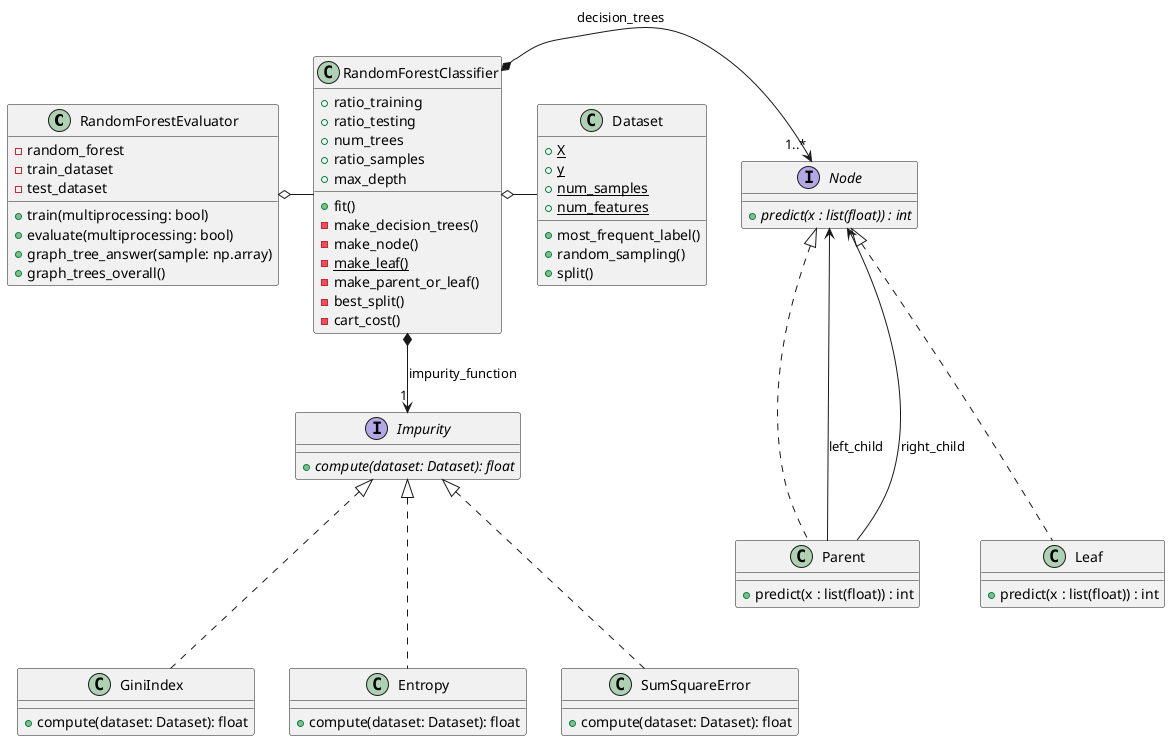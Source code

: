 @startuml Regression

class RandomForestEvaluator {
-random_forest
-train_dataset
-test_dataset
+train(multiprocessing: bool)
+evaluate(multiprocessing: bool)
+graph_tree_answer(sample: np.array)
+graph_trees_overall()
}

class RandomForestClassifier {
+ratio_training
+ratio_testing
+num_trees
+ratio_samples
+max_depth
+fit()
-make_decision_trees()
-make_node()
- {static}make_leaf()
-make_parent_or_leaf()
-best_split()
-cart_cost()
}

interface Impurity {
{abstract}+compute(dataset: Dataset): float
}

class GiniIndex {
    +compute(dataset: Dataset): float
}

class Entropy {
    +compute(dataset: Dataset): float
}

class SumSquareError{
    +compute(dataset: Dataset): float
}

interface Node {
{abstract} +predict(x : list(float)) : int
}

class Leaf {
+predict(x : list(float)) : int
}

class Parent {
+predict(x : list(float)) : int
}

class Dataset {
+ {static}X
+ {static}y
+ {static}num_samples
+ {static}num_features

+ most_frequent_label()
+ random_sampling()
+split()
}

RandomForestClassifier *-down-> "1" Impurity: impurity_function
Impurity <|-.down- GiniIndex
Impurity <|-.down- Entropy
Impurity <|-.down- SumSquareError
RandomForestClassifier *-right-> "1..*" Node : decision_trees
Leaf -up.-|> Node
Parent -up.-|> Node
Parent ---> Node : left_child
Parent ---> Node : right_child
RandomForestClassifier o-right- Dataset
RandomForestEvaluator o-right- RandomForestClassifier

@enduml